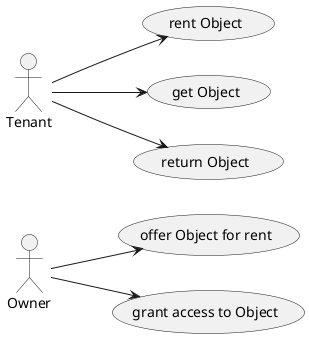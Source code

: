 @startuml

left to right direction

actor Owner
actor Tenant

Tenant --> (rent Object)
Tenant --> (get Object)
Tenant --> (return Object)

Owner --> (offer Object for rent)
Owner --> (grant access to Object)


@enduml
